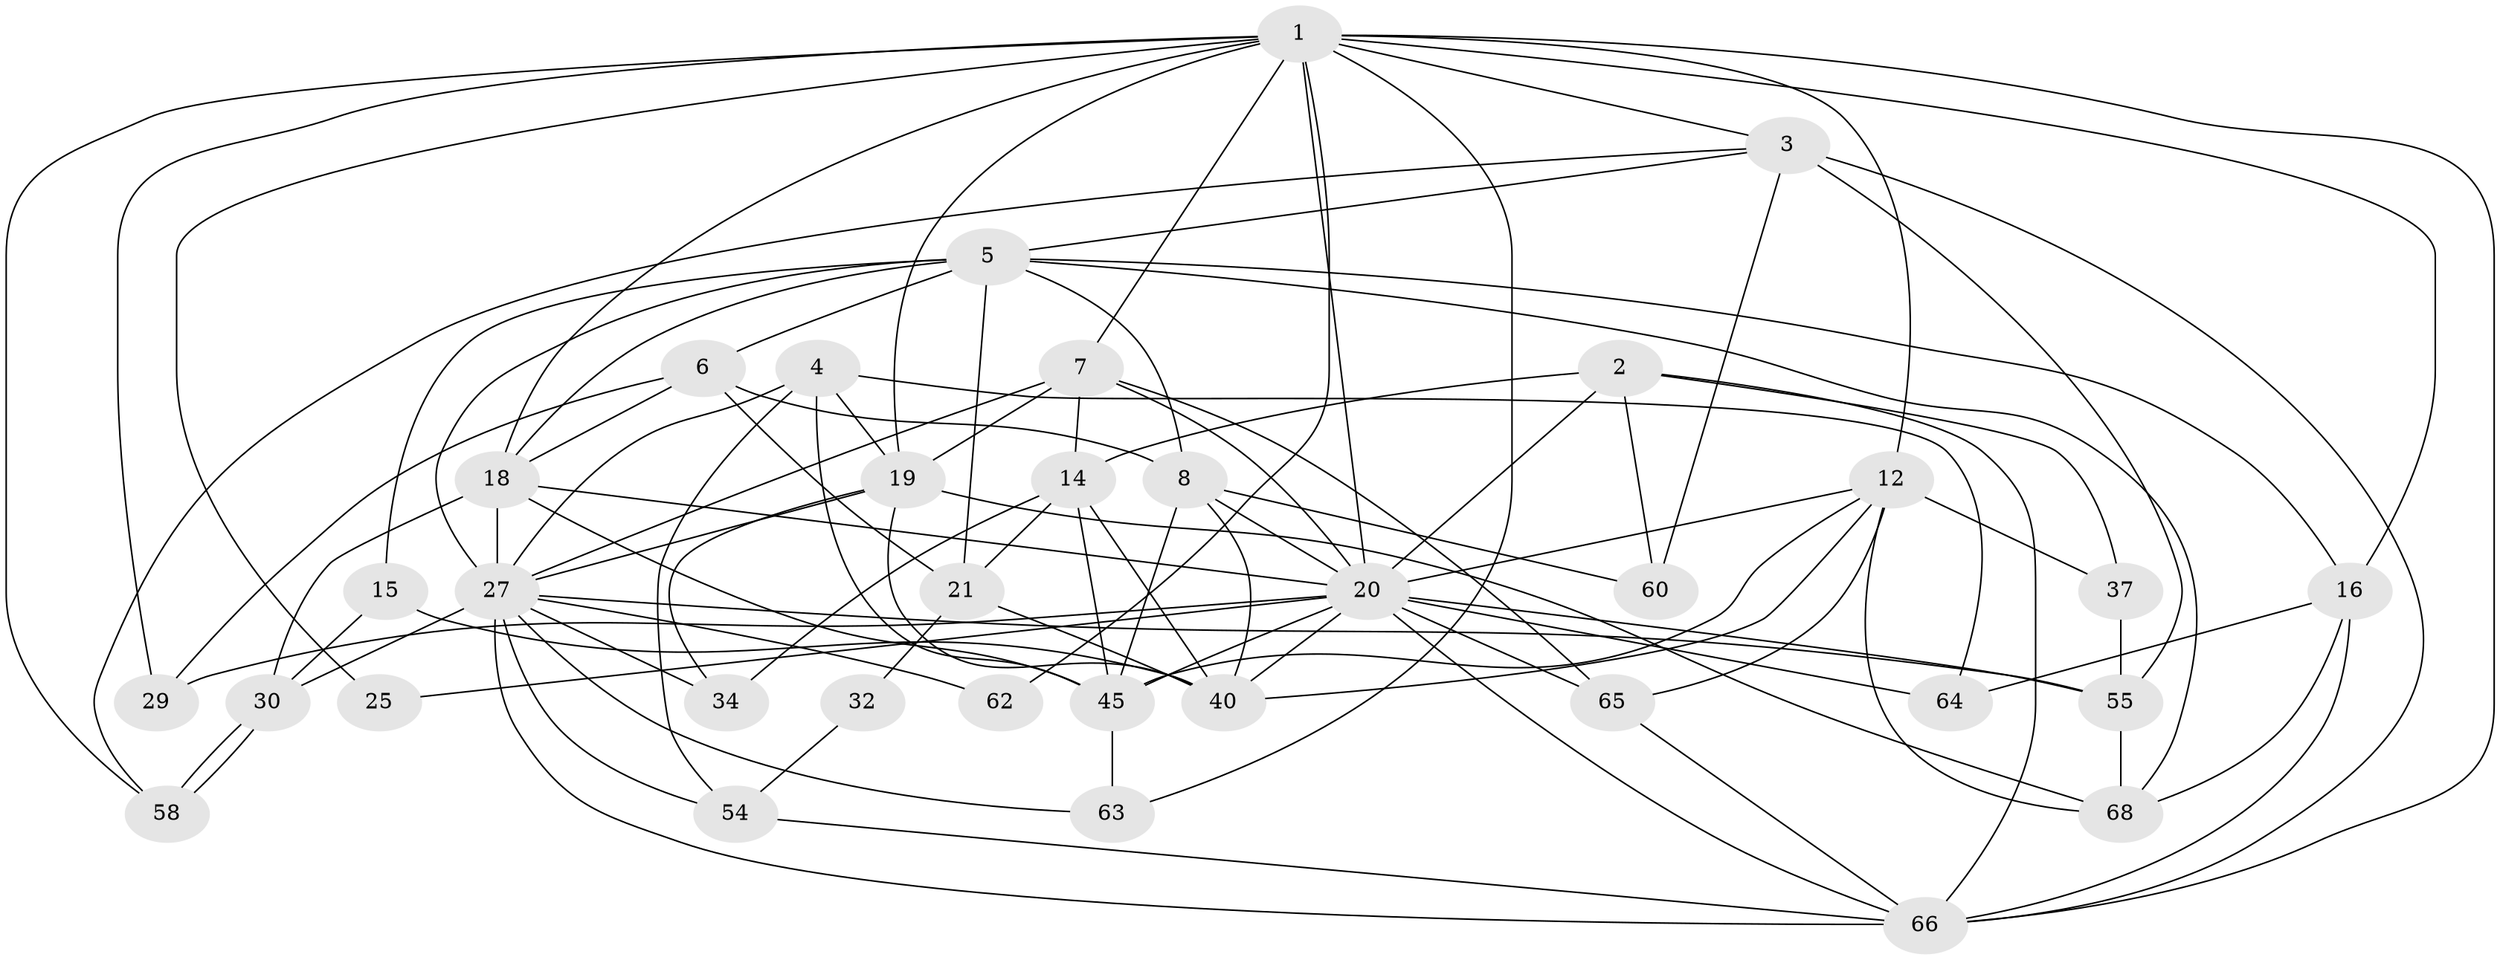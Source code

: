 // original degree distribution, {4: 0.352112676056338, 3: 0.28169014084507044, 2: 0.07042253521126761, 5: 0.19718309859154928, 6: 0.07042253521126761, 7: 0.028169014084507043}
// Generated by graph-tools (version 1.1) at 2025/15/03/09/25 04:15:11]
// undirected, 35 vertices, 97 edges
graph export_dot {
graph [start="1"]
  node [color=gray90,style=filled];
  1 [super="+9+51"];
  2 [super="+22"];
  3 [super="+41"];
  4 [super="+46"];
  5 [super="+11+50+42"];
  6 [super="+70"];
  7 [super="+24"];
  8 [super="+10"];
  12 [super="+17"];
  14 [super="+38"];
  15;
  16 [super="+59"];
  18 [super="+44+53"];
  19 [super="+23"];
  20 [super="+26"];
  21 [super="+28"];
  25;
  27 [super="+31+56"];
  29;
  30;
  32;
  34;
  37;
  40 [super="+48+43"];
  45 [super="+52"];
  54;
  55;
  58;
  60;
  62;
  63;
  64;
  65;
  66 [super="+67"];
  68;
  1 -- 62 [weight=2];
  1 -- 16;
  1 -- 7;
  1 -- 25;
  1 -- 29;
  1 -- 63;
  1 -- 18;
  1 -- 3;
  1 -- 66;
  1 -- 58;
  1 -- 12;
  1 -- 20;
  1 -- 19;
  2 -- 37;
  2 -- 60;
  2 -- 14;
  2 -- 66;
  2 -- 20 [weight=2];
  3 -- 58;
  3 -- 60;
  3 -- 5;
  3 -- 66;
  3 -- 55;
  4 -- 45;
  4 -- 64;
  4 -- 19;
  4 -- 27;
  4 -- 54;
  5 -- 18 [weight=2];
  5 -- 15;
  5 -- 8;
  5 -- 21;
  5 -- 16;
  5 -- 68;
  5 -- 27;
  5 -- 6;
  6 -- 8 [weight=2];
  6 -- 21;
  6 -- 18;
  6 -- 29;
  7 -- 27;
  7 -- 65;
  7 -- 19;
  7 -- 14;
  7 -- 20;
  8 -- 20;
  8 -- 60;
  8 -- 45;
  8 -- 40;
  12 -- 68;
  12 -- 65;
  12 -- 20;
  12 -- 37;
  12 -- 40;
  12 -- 45;
  14 -- 40;
  14 -- 34;
  14 -- 21;
  14 -- 45;
  15 -- 30;
  15 -- 40;
  16 -- 68;
  16 -- 64;
  16 -- 66;
  18 -- 20 [weight=4];
  18 -- 45;
  18 -- 27;
  18 -- 30;
  19 -- 68;
  19 -- 27;
  19 -- 40 [weight=2];
  19 -- 34;
  20 -- 40;
  20 -- 64;
  20 -- 65;
  20 -- 66;
  20 -- 45;
  20 -- 55;
  20 -- 25;
  20 -- 29;
  21 -- 40;
  21 -- 32;
  27 -- 34;
  27 -- 54;
  27 -- 55;
  27 -- 30;
  27 -- 63;
  27 -- 66;
  27 -- 62;
  30 -- 58;
  30 -- 58;
  32 -- 54;
  37 -- 55;
  45 -- 63;
  54 -- 66;
  55 -- 68;
  65 -- 66;
}
